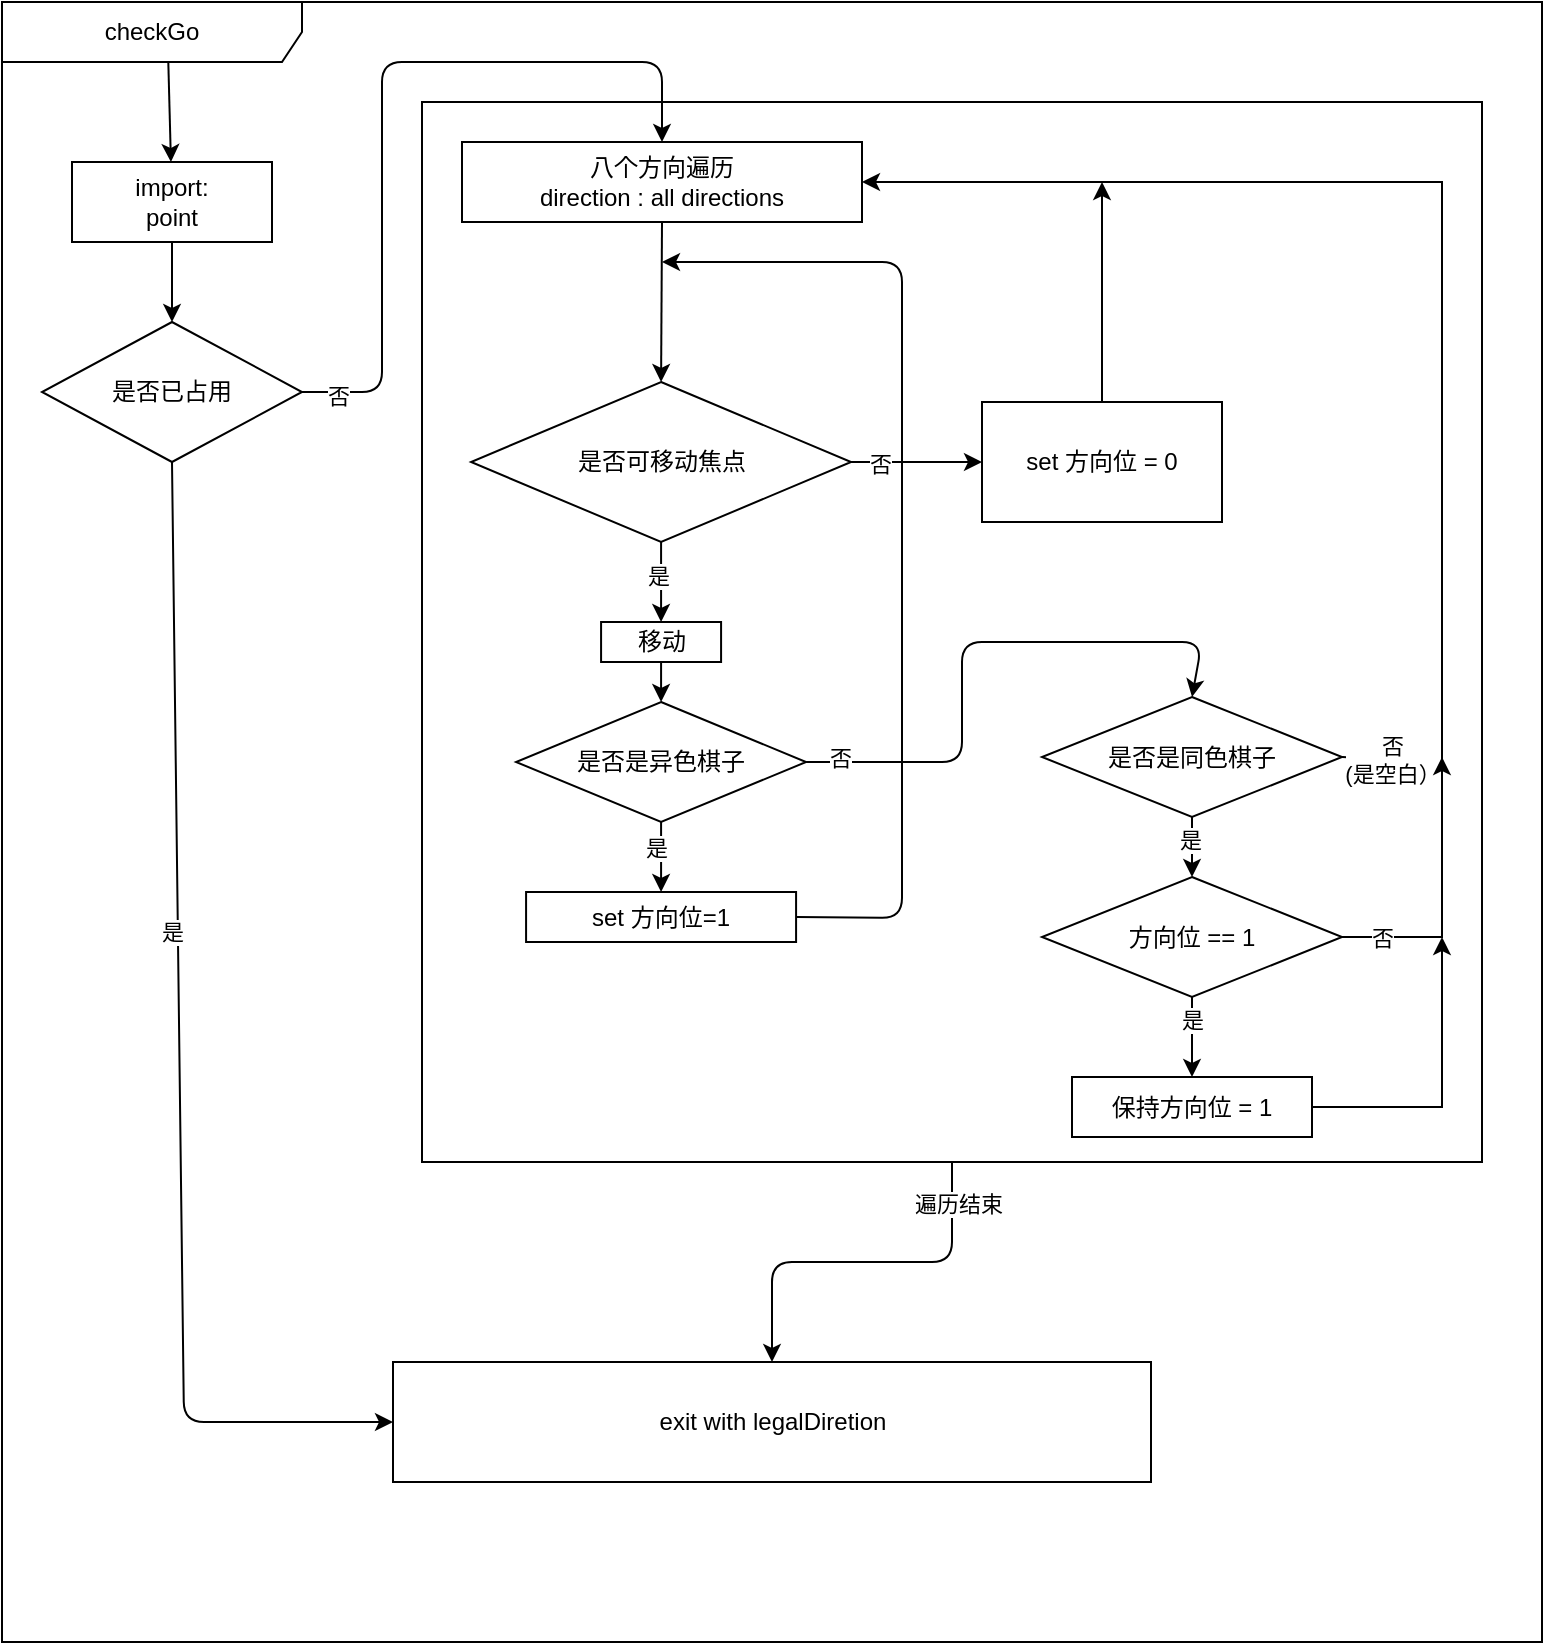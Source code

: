 <mxfile>
    <diagram id="RNv53SitTSAy8S8B-zxX" name="第 1 页">
        <mxGraphModel dx="697" dy="662" grid="1" gridSize="10" guides="1" tooltips="1" connect="1" arrows="1" fold="1" page="1" pageScale="1" pageWidth="827" pageHeight="1169" background="#FFFFFF" math="0" shadow="0">
            <root>
                <mxCell id="0"/>
                <mxCell id="1" parent="0"/>
                <mxCell id="2" value="checkGo" style="shape=umlFrame;whiteSpace=wrap;html=1;pointerEvents=0;recursiveResize=0;container=1;collapsible=0;width=150;height=30;" parent="1" vertex="1">
                    <mxGeometry x="29" y="160" width="770" height="820" as="geometry"/>
                </mxCell>
                <mxCell id="61" style="edgeStyle=none;html=1;exitX=0.5;exitY=1;exitDx=0;exitDy=0;entryX=0.5;entryY=0;entryDx=0;entryDy=0;" parent="2" source="58" target="59" edge="1">
                    <mxGeometry relative="1" as="geometry">
                        <Array as="points">
                            <mxPoint x="475" y="630"/>
                            <mxPoint x="385" y="630"/>
                        </Array>
                    </mxGeometry>
                </mxCell>
                <mxCell id="63" value="遍历结束" style="edgeLabel;html=1;align=center;verticalAlign=middle;resizable=0;points=[];" vertex="1" connectable="0" parent="61">
                    <mxGeometry x="-0.779" y="3" relative="1" as="geometry">
                        <mxPoint as="offset"/>
                    </mxGeometry>
                </mxCell>
                <mxCell id="58" value="" style="rounded=0;whiteSpace=wrap;html=1;glass=0;shadow=0;" parent="2" vertex="1">
                    <mxGeometry x="210" y="50" width="530" height="530" as="geometry"/>
                </mxCell>
                <mxCell id="4" value="import:&lt;div&gt;point&lt;/div&gt;" style="rounded=0;whiteSpace=wrap;html=1;" parent="2" vertex="1">
                    <mxGeometry x="35" y="80" width="100" height="40" as="geometry"/>
                </mxCell>
                <mxCell id="6" value="" style="endArrow=classic;html=1;exitX=0.108;exitY=0.037;exitDx=0;exitDy=0;exitPerimeter=0;" parent="2" source="2" target="4" edge="1">
                    <mxGeometry width="50" height="50" relative="1" as="geometry">
                        <mxPoint x="330" y="230" as="sourcePoint"/>
                        <mxPoint x="380" y="180" as="targetPoint"/>
                    </mxGeometry>
                </mxCell>
                <mxCell id="11" style="edgeStyle=none;html=1;exitX=0.5;exitY=1;exitDx=0;exitDy=0;entryX=0;entryY=0.5;entryDx=0;entryDy=0;" parent="2" source="8" target="59" edge="1">
                    <mxGeometry relative="1" as="geometry">
                        <mxPoint x="85" y="680" as="targetPoint"/>
                        <Array as="points">
                            <mxPoint x="91" y="710"/>
                        </Array>
                    </mxGeometry>
                </mxCell>
                <mxCell id="12" value="是" style="edgeLabel;html=1;align=center;verticalAlign=middle;resizable=0;points=[];" parent="11" vertex="1" connectable="0">
                    <mxGeometry x="-0.198" y="-3" relative="1" as="geometry">
                        <mxPoint as="offset"/>
                    </mxGeometry>
                </mxCell>
                <mxCell id="15" style="edgeStyle=none;html=1;exitX=1;exitY=0.5;exitDx=0;exitDy=0;entryX=0.5;entryY=0;entryDx=0;entryDy=0;" parent="2" source="8" target="13" edge="1">
                    <mxGeometry relative="1" as="geometry">
                        <Array as="points">
                            <mxPoint x="190" y="195"/>
                            <mxPoint x="190" y="30"/>
                            <mxPoint x="330" y="30"/>
                        </Array>
                    </mxGeometry>
                </mxCell>
                <mxCell id="17" value="否" style="edgeLabel;html=1;align=center;verticalAlign=middle;resizable=0;points=[];" parent="15" vertex="1" connectable="0">
                    <mxGeometry x="-0.906" y="-2" relative="1" as="geometry">
                        <mxPoint as="offset"/>
                    </mxGeometry>
                </mxCell>
                <mxCell id="8" value="是否已占用" style="rhombus;whiteSpace=wrap;html=1;" parent="2" vertex="1">
                    <mxGeometry x="20" y="160" width="130" height="70" as="geometry"/>
                </mxCell>
                <mxCell id="9" value="" style="endArrow=classic;html=1;exitX=0.5;exitY=1;exitDx=0;exitDy=0;entryX=0.5;entryY=0;entryDx=0;entryDy=0;" parent="2" source="4" target="8" edge="1">
                    <mxGeometry width="50" height="50" relative="1" as="geometry">
                        <mxPoint x="160" y="240" as="sourcePoint"/>
                        <mxPoint x="210" y="190" as="targetPoint"/>
                    </mxGeometry>
                </mxCell>
                <mxCell id="29" style="edgeStyle=none;html=1;exitX=0.5;exitY=1;exitDx=0;exitDy=0;entryX=0.5;entryY=0;entryDx=0;entryDy=0;" parent="2" source="13" target="28" edge="1">
                    <mxGeometry relative="1" as="geometry"/>
                </mxCell>
                <mxCell id="13" value="八个方向遍历&lt;div&gt;direction : all directions&lt;/div&gt;" style="rounded=0;whiteSpace=wrap;html=1;" parent="2" vertex="1">
                    <mxGeometry x="230" y="70" width="200" height="40" as="geometry"/>
                </mxCell>
                <mxCell id="25" style="edgeStyle=none;html=1;exitX=0.5;exitY=1;exitDx=0;exitDy=0;" parent="2" source="18" target="24" edge="1">
                    <mxGeometry relative="1" as="geometry"/>
                </mxCell>
                <mxCell id="27" value="是" style="edgeLabel;html=1;align=center;verticalAlign=middle;resizable=0;points=[];" parent="25" vertex="1" connectable="0">
                    <mxGeometry x="-0.269" y="-3" relative="1" as="geometry">
                        <mxPoint as="offset"/>
                    </mxGeometry>
                </mxCell>
                <mxCell id="40" style="edgeStyle=none;html=1;exitX=1;exitY=0.5;exitDx=0;exitDy=0;entryX=0.5;entryY=0;entryDx=0;entryDy=0;" parent="2" source="18" target="35" edge="1">
                    <mxGeometry relative="1" as="geometry">
                        <Array as="points">
                            <mxPoint x="480" y="380"/>
                            <mxPoint x="480" y="320"/>
                            <mxPoint x="600" y="320"/>
                        </Array>
                    </mxGeometry>
                </mxCell>
                <mxCell id="42" value="否" style="edgeLabel;html=1;align=center;verticalAlign=middle;resizable=0;points=[];" parent="40" vertex="1" connectable="0">
                    <mxGeometry x="-0.882" y="2" relative="1" as="geometry">
                        <mxPoint as="offset"/>
                    </mxGeometry>
                </mxCell>
                <mxCell id="18" value="是否是异色棋子" style="rhombus;whiteSpace=wrap;html=1;" parent="2" vertex="1">
                    <mxGeometry x="257.04" y="350" width="145" height="60" as="geometry"/>
                </mxCell>
                <mxCell id="41" style="edgeStyle=none;html=1;exitX=1;exitY=0.5;exitDx=0;exitDy=0;" parent="2" source="24" edge="1">
                    <mxGeometry relative="1" as="geometry">
                        <mxPoint x="330" y="130" as="targetPoint"/>
                        <Array as="points">
                            <mxPoint x="450" y="458"/>
                            <mxPoint x="450" y="130"/>
                        </Array>
                    </mxGeometry>
                </mxCell>
                <mxCell id="24" value="set 方向位=1" style="rounded=0;whiteSpace=wrap;html=1;" parent="2" vertex="1">
                    <mxGeometry x="262.04" y="445" width="135" height="25" as="geometry"/>
                </mxCell>
                <mxCell id="56" style="edgeStyle=none;html=1;exitX=1;exitY=0.5;exitDx=0;exitDy=0;entryX=0;entryY=0.5;entryDx=0;entryDy=0;" parent="2" source="28" target="55" edge="1">
                    <mxGeometry relative="1" as="geometry"/>
                </mxCell>
                <mxCell id="62" value="否" style="edgeLabel;html=1;align=center;verticalAlign=middle;resizable=0;points=[];" parent="56" vertex="1" connectable="0">
                    <mxGeometry x="-0.576" y="-1" relative="1" as="geometry">
                        <mxPoint as="offset"/>
                    </mxGeometry>
                </mxCell>
                <mxCell id="28" value="是否可移动焦点" style="rhombus;whiteSpace=wrap;html=1;" parent="2" vertex="1">
                    <mxGeometry x="234.54" y="190" width="190" height="80" as="geometry"/>
                </mxCell>
                <mxCell id="30" style="edgeStyle=none;html=1;exitX=0.5;exitY=1;exitDx=0;exitDy=0;" parent="2" source="28" target="32" edge="1">
                    <mxGeometry relative="1" as="geometry"/>
                </mxCell>
                <mxCell id="31" value="是" style="edgeLabel;html=1;align=center;verticalAlign=middle;resizable=0;points=[];" parent="30" vertex="1" connectable="0">
                    <mxGeometry x="-0.159" y="-2" relative="1" as="geometry">
                        <mxPoint as="offset"/>
                    </mxGeometry>
                </mxCell>
                <mxCell id="34" style="edgeStyle=none;html=1;exitX=0.5;exitY=1;exitDx=0;exitDy=0;entryX=0.5;entryY=0;entryDx=0;entryDy=0;" parent="2" source="32" target="18" edge="1">
                    <mxGeometry relative="1" as="geometry"/>
                </mxCell>
                <mxCell id="32" value="移动" style="rounded=0;whiteSpace=wrap;html=1;" parent="2" vertex="1">
                    <mxGeometry x="299.54" y="310" width="60" height="20" as="geometry"/>
                </mxCell>
                <mxCell id="43" style="edgeStyle=none;html=1;exitX=1;exitY=0.5;exitDx=0;exitDy=0;entryX=1;entryY=0.5;entryDx=0;entryDy=0;rounded=0;curved=0;" parent="2" source="35" target="13" edge="1">
                    <mxGeometry relative="1" as="geometry">
                        <Array as="points">
                            <mxPoint x="720" y="380"/>
                            <mxPoint x="720" y="90"/>
                        </Array>
                    </mxGeometry>
                </mxCell>
                <mxCell id="44" value="否&lt;div&gt;(是空白）&lt;/div&gt;" style="edgeLabel;html=1;align=center;verticalAlign=middle;resizable=0;points=[];" parent="43" vertex="1" connectable="0">
                    <mxGeometry x="-0.932" relative="1" as="geometry">
                        <mxPoint x="3" as="offset"/>
                    </mxGeometry>
                </mxCell>
                <mxCell id="46" style="edgeStyle=none;html=1;exitX=0.5;exitY=1;exitDx=0;exitDy=0;entryX=0.5;entryY=0;entryDx=0;entryDy=0;" parent="2" source="35" target="45" edge="1">
                    <mxGeometry relative="1" as="geometry"/>
                </mxCell>
                <mxCell id="47" value="是" style="edgeLabel;html=1;align=center;verticalAlign=middle;resizable=0;points=[];" parent="46" vertex="1" connectable="0">
                    <mxGeometry x="-0.247" y="-1" relative="1" as="geometry">
                        <mxPoint as="offset"/>
                    </mxGeometry>
                </mxCell>
                <mxCell id="35" value="是否是同色棋子" style="rhombus;whiteSpace=wrap;html=1;" parent="2" vertex="1">
                    <mxGeometry x="520" y="347.5" width="150" height="60" as="geometry"/>
                </mxCell>
                <mxCell id="48" style="edgeStyle=none;html=1;exitX=1;exitY=0.5;exitDx=0;exitDy=0;rounded=0;curved=0;" parent="2" source="45" edge="1">
                    <mxGeometry relative="1" as="geometry">
                        <mxPoint x="720" y="377.5" as="targetPoint"/>
                        <Array as="points">
                            <mxPoint x="720" y="467.5"/>
                        </Array>
                    </mxGeometry>
                </mxCell>
                <mxCell id="49" value="否" style="edgeLabel;html=1;align=center;verticalAlign=middle;resizable=0;points=[];" parent="48" vertex="1" connectable="0">
                    <mxGeometry x="-0.727" y="-1" relative="1" as="geometry">
                        <mxPoint x="1" y="-1" as="offset"/>
                    </mxGeometry>
                </mxCell>
                <mxCell id="52" style="edgeStyle=none;html=1;exitX=0.5;exitY=1;exitDx=0;exitDy=0;entryX=0.5;entryY=0;entryDx=0;entryDy=0;" parent="2" source="45" target="50" edge="1">
                    <mxGeometry relative="1" as="geometry"/>
                </mxCell>
                <mxCell id="54" value="是" style="edgeLabel;html=1;align=center;verticalAlign=middle;resizable=0;points=[];" parent="52" vertex="1" connectable="0">
                    <mxGeometry x="-0.45" relative="1" as="geometry">
                        <mxPoint as="offset"/>
                    </mxGeometry>
                </mxCell>
                <mxCell id="45" value="方向位 == 1" style="rhombus;whiteSpace=wrap;html=1;" parent="2" vertex="1">
                    <mxGeometry x="520" y="437.5" width="150" height="60" as="geometry"/>
                </mxCell>
                <mxCell id="53" style="edgeStyle=none;html=1;exitX=1;exitY=0.5;exitDx=0;exitDy=0;rounded=0;curved=0;" parent="2" source="50" edge="1">
                    <mxGeometry relative="1" as="geometry">
                        <mxPoint x="720" y="467.5" as="targetPoint"/>
                        <Array as="points">
                            <mxPoint x="720" y="552.5"/>
                        </Array>
                    </mxGeometry>
                </mxCell>
                <mxCell id="50" value="保持方向位 = 1" style="rounded=0;whiteSpace=wrap;html=1;" parent="2" vertex="1">
                    <mxGeometry x="535" y="537.5" width="120" height="30" as="geometry"/>
                </mxCell>
                <mxCell id="57" style="edgeStyle=none;html=1;exitX=0.5;exitY=0;exitDx=0;exitDy=0;" parent="2" source="55" edge="1">
                    <mxGeometry relative="1" as="geometry">
                        <mxPoint x="550" y="90" as="targetPoint"/>
                    </mxGeometry>
                </mxCell>
                <mxCell id="55" value="set 方向位 = 0" style="rounded=0;whiteSpace=wrap;html=1;" parent="2" vertex="1">
                    <mxGeometry x="490" y="200" width="120" height="60" as="geometry"/>
                </mxCell>
                <mxCell id="59" value="exit with legalDiretion" style="rounded=0;whiteSpace=wrap;html=1;" parent="2" vertex="1">
                    <mxGeometry x="195.5" y="680" width="379" height="60" as="geometry"/>
                </mxCell>
            </root>
        </mxGraphModel>
    </diagram>
</mxfile>